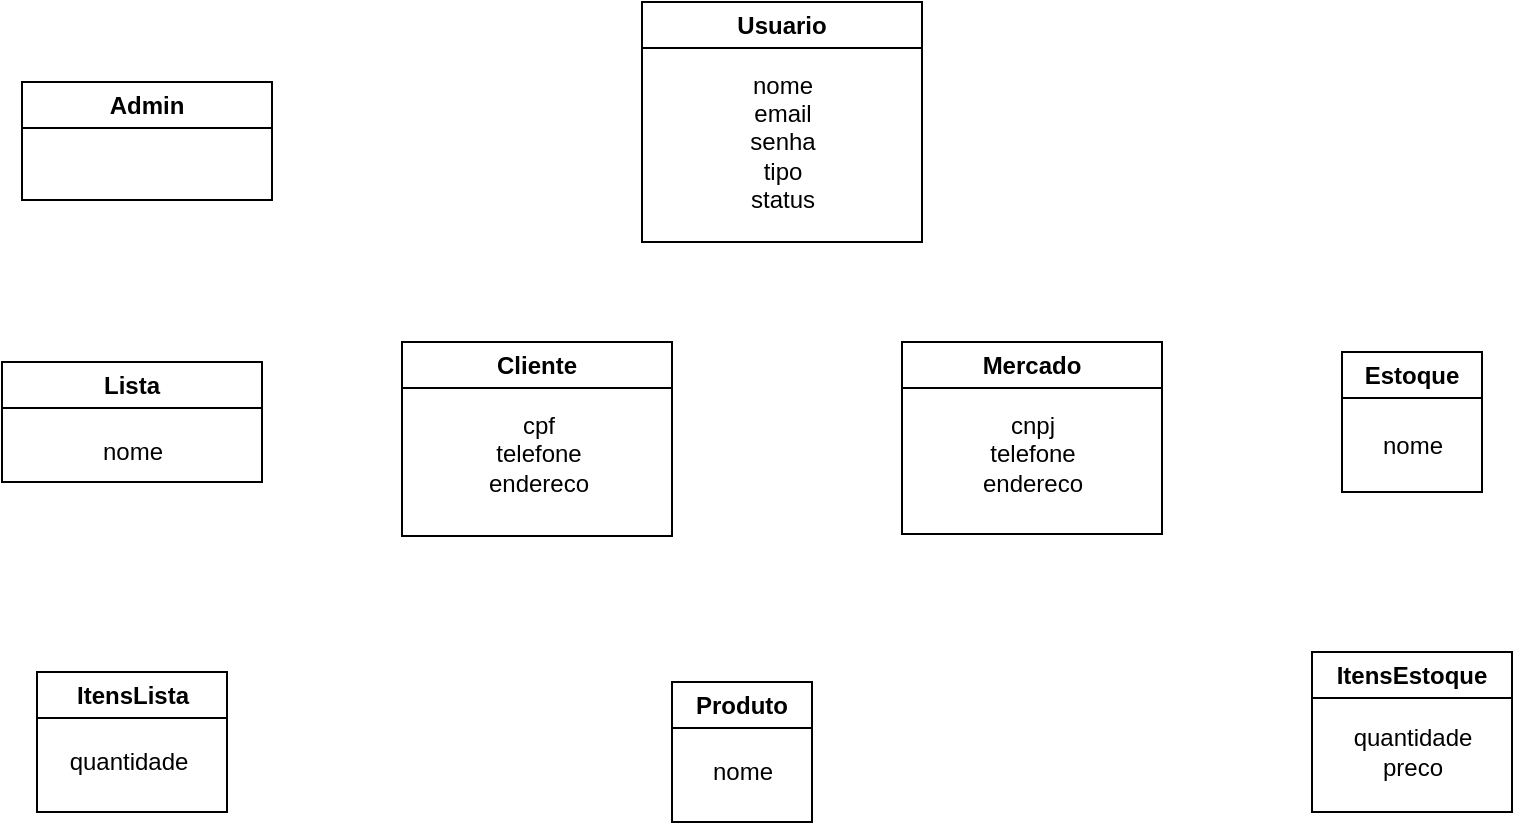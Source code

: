 <mxfile version="20.8.3" type="github">
  <diagram id="R2lEEEUBdFMjLlhIrx00" name="Page-1">
    <mxGraphModel dx="1434" dy="794" grid="1" gridSize="10" guides="1" tooltips="1" connect="1" arrows="1" fold="1" page="1" pageScale="1" pageWidth="850" pageHeight="1100" math="0" shadow="0" extFonts="Permanent Marker^https://fonts.googleapis.com/css?family=Permanent+Marker">
      <root>
        <mxCell id="0" />
        <mxCell id="1" parent="0" />
        <mxCell id="TfROTFcJluRfFDihY3kL-1" value="Usuario" style="swimlane;whiteSpace=wrap;html=1;" vertex="1" parent="1">
          <mxGeometry x="370" y="20" width="140" height="120" as="geometry" />
        </mxCell>
        <mxCell id="TfROTFcJluRfFDihY3kL-2" value="nome&lt;br&gt;email&lt;br&gt;senha&lt;br&gt;tipo&lt;br&gt;status" style="text;html=1;align=center;verticalAlign=middle;resizable=0;points=[];autosize=1;strokeColor=none;fillColor=none;" vertex="1" parent="TfROTFcJluRfFDihY3kL-1">
          <mxGeometry x="40" y="24.5" width="60" height="90" as="geometry" />
        </mxCell>
        <mxCell id="TfROTFcJluRfFDihY3kL-3" value="Admin" style="swimlane;whiteSpace=wrap;html=1;" vertex="1" parent="1">
          <mxGeometry x="60" y="60" width="125" height="59" as="geometry" />
        </mxCell>
        <mxCell id="TfROTFcJluRfFDihY3kL-4" value="Lista" style="swimlane;whiteSpace=wrap;html=1;" vertex="1" parent="1">
          <mxGeometry x="50" y="200" width="130" height="60" as="geometry" />
        </mxCell>
        <mxCell id="TfROTFcJluRfFDihY3kL-5" value="nome" style="text;html=1;align=center;verticalAlign=middle;resizable=0;points=[];autosize=1;strokeColor=none;fillColor=none;" vertex="1" parent="TfROTFcJluRfFDihY3kL-4">
          <mxGeometry x="40" y="30" width="50" height="30" as="geometry" />
        </mxCell>
        <mxCell id="TfROTFcJluRfFDihY3kL-7" value="Cliente" style="swimlane;whiteSpace=wrap;html=1;" vertex="1" parent="1">
          <mxGeometry x="250" y="190" width="135" height="97" as="geometry" />
        </mxCell>
        <mxCell id="TfROTFcJluRfFDihY3kL-8" value="cpf&lt;br&gt;telefone&lt;br&gt;endereco" style="text;html=1;align=center;verticalAlign=middle;resizable=0;points=[];autosize=1;strokeColor=none;fillColor=none;" vertex="1" parent="TfROTFcJluRfFDihY3kL-7">
          <mxGeometry x="32.5" y="26" width="70" height="60" as="geometry" />
        </mxCell>
        <mxCell id="TfROTFcJluRfFDihY3kL-9" value="Mercado" style="swimlane;whiteSpace=wrap;html=1;" vertex="1" parent="1">
          <mxGeometry x="500" y="190" width="130" height="96" as="geometry" />
        </mxCell>
        <mxCell id="TfROTFcJluRfFDihY3kL-10" value="cnpj&lt;br&gt;telefone&lt;br&gt;endereco" style="text;html=1;align=center;verticalAlign=middle;resizable=0;points=[];autosize=1;strokeColor=none;fillColor=none;" vertex="1" parent="TfROTFcJluRfFDihY3kL-9">
          <mxGeometry x="30" y="26" width="70" height="60" as="geometry" />
        </mxCell>
        <mxCell id="TfROTFcJluRfFDihY3kL-11" value="Estoque" style="swimlane;whiteSpace=wrap;html=1;" vertex="1" parent="1">
          <mxGeometry x="720" y="195" width="70" height="70" as="geometry" />
        </mxCell>
        <mxCell id="TfROTFcJluRfFDihY3kL-12" value="nome" style="text;html=1;align=center;verticalAlign=middle;resizable=0;points=[];autosize=1;strokeColor=none;fillColor=none;" vertex="1" parent="TfROTFcJluRfFDihY3kL-11">
          <mxGeometry x="10" y="31.5" width="50" height="30" as="geometry" />
        </mxCell>
        <mxCell id="TfROTFcJluRfFDihY3kL-13" value="ItensLista" style="swimlane;whiteSpace=wrap;html=1;" vertex="1" parent="1">
          <mxGeometry x="67.5" y="355" width="95" height="70" as="geometry" />
        </mxCell>
        <mxCell id="TfROTFcJluRfFDihY3kL-14" value="quantidade" style="text;html=1;align=center;verticalAlign=middle;resizable=0;points=[];autosize=1;strokeColor=none;fillColor=none;" vertex="1" parent="TfROTFcJluRfFDihY3kL-13">
          <mxGeometry x="5" y="30" width="80" height="30" as="geometry" />
        </mxCell>
        <mxCell id="TfROTFcJluRfFDihY3kL-15" value="ItensEstoque" style="swimlane;whiteSpace=wrap;html=1;" vertex="1" parent="1">
          <mxGeometry x="705" y="345" width="100" height="80" as="geometry" />
        </mxCell>
        <mxCell id="TfROTFcJluRfFDihY3kL-16" value="quantidade&lt;br&gt;preco" style="text;html=1;align=center;verticalAlign=middle;resizable=0;points=[];autosize=1;strokeColor=none;fillColor=none;" vertex="1" parent="TfROTFcJluRfFDihY3kL-15">
          <mxGeometry x="10" y="30" width="80" height="40" as="geometry" />
        </mxCell>
        <mxCell id="TfROTFcJluRfFDihY3kL-17" value="Produto" style="swimlane;whiteSpace=wrap;html=1;" vertex="1" parent="1">
          <mxGeometry x="385" y="360" width="70" height="70" as="geometry" />
        </mxCell>
        <mxCell id="TfROTFcJluRfFDihY3kL-18" value="nome" style="text;html=1;align=center;verticalAlign=middle;resizable=0;points=[];autosize=1;strokeColor=none;fillColor=none;" vertex="1" parent="TfROTFcJluRfFDihY3kL-17">
          <mxGeometry x="10" y="30" width="50" height="30" as="geometry" />
        </mxCell>
      </root>
    </mxGraphModel>
  </diagram>
</mxfile>
